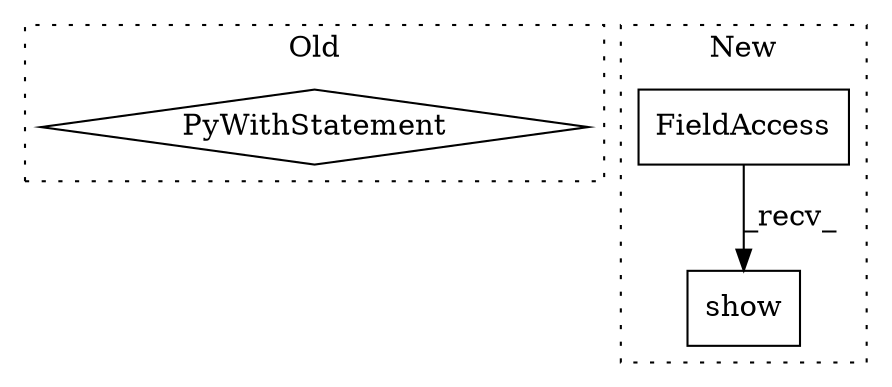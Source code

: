 digraph G {
subgraph cluster0 {
1 [label="PyWithStatement" a="104" s="830,877" l="10,2" shape="diamond"];
label = "Old";
style="dotted";
}
subgraph cluster1 {
2 [label="show" a="32" s="1125" l="6" shape="box"];
3 [label="FieldAccess" a="22" s="1107" l="10" shape="box"];
label = "New";
style="dotted";
}
3 -> 2 [label="_recv_"];
}